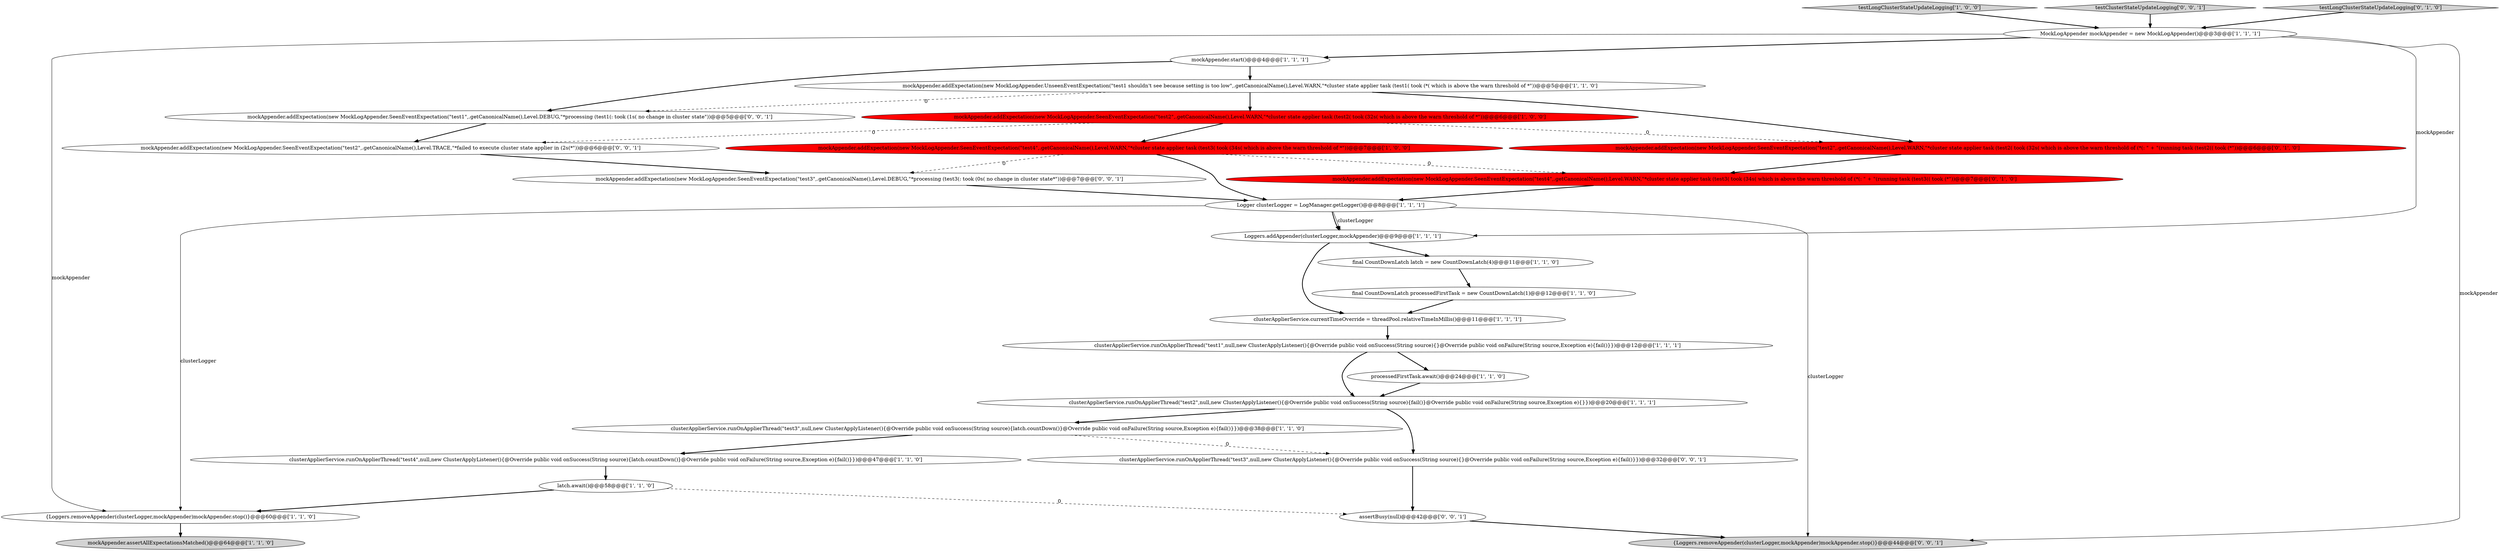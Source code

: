 digraph {
4 [style = filled, label = "Logger clusterLogger = LogManager.getLogger()@@@8@@@['1', '1', '1']", fillcolor = white, shape = ellipse image = "AAA0AAABBB1BBB"];
14 [style = filled, label = "clusterApplierService.runOnApplierThread(\"test3\",null,new ClusterApplyListener(){@Override public void onSuccess(String source){latch.countDown()}@Override public void onFailure(String source,Exception e){fail()}})@@@38@@@['1', '1', '0']", fillcolor = white, shape = ellipse image = "AAA0AAABBB1BBB"];
21 [style = filled, label = "mockAppender.addExpectation(new MockLogAppender.SeenEventExpectation(\"test4\",.getCanonicalName(),Level.WARN,\"*cluster state applier task (test3( took (34s( which is above the warn threshold of (*(: \" + \"(running task (test3(( took (*\"))@@@7@@@['0', '1', '0']", fillcolor = red, shape = ellipse image = "AAA1AAABBB2BBB"];
5 [style = filled, label = "mockAppender.addExpectation(new MockLogAppender.UnseenEventExpectation(\"test1 shouldn't see because setting is too low\",.getCanonicalName(),Level.WARN,\"*cluster state applier task (test1( took (*( which is above the warn threshold of *\"))@@@5@@@['1', '1', '0']", fillcolor = white, shape = ellipse image = "AAA0AAABBB1BBB"];
27 [style = filled, label = "mockAppender.addExpectation(new MockLogAppender.SeenEventExpectation(\"test1\",.getCanonicalName(),Level.DEBUG,\"*processing (test1(: took (1s( no change in cluster state\"))@@@5@@@['0', '0', '1']", fillcolor = white, shape = ellipse image = "AAA0AAABBB3BBB"];
23 [style = filled, label = "clusterApplierService.runOnApplierThread(\"test3\",null,new ClusterApplyListener(){@Override public void onSuccess(String source){}@Override public void onFailure(String source,Exception e){fail()}})@@@32@@@['0', '0', '1']", fillcolor = white, shape = ellipse image = "AAA0AAABBB3BBB"];
28 [style = filled, label = "mockAppender.addExpectation(new MockLogAppender.SeenEventExpectation(\"test2\",.getCanonicalName(),Level.TRACE,\"*failed to execute cluster state applier in (2s(*\"))@@@6@@@['0', '0', '1']", fillcolor = white, shape = ellipse image = "AAA0AAABBB3BBB"];
24 [style = filled, label = "mockAppender.addExpectation(new MockLogAppender.SeenEventExpectation(\"test3\",.getCanonicalName(),Level.DEBUG,\"*processing (test3(: took (0s( no change in cluster state*\"))@@@7@@@['0', '0', '1']", fillcolor = white, shape = ellipse image = "AAA0AAABBB3BBB"];
16 [style = filled, label = "final CountDownLatch processedFirstTask = new CountDownLatch(1)@@@12@@@['1', '1', '0']", fillcolor = white, shape = ellipse image = "AAA0AAABBB1BBB"];
18 [style = filled, label = "latch.await()@@@58@@@['1', '1', '0']", fillcolor = white, shape = ellipse image = "AAA0AAABBB1BBB"];
8 [style = filled, label = "clusterApplierService.currentTimeOverride = threadPool.relativeTimeInMillis()@@@11@@@['1', '1', '1']", fillcolor = white, shape = ellipse image = "AAA0AAABBB1BBB"];
12 [style = filled, label = "clusterApplierService.runOnApplierThread(\"test2\",null,new ClusterApplyListener(){@Override public void onSuccess(String source){fail()}@Override public void onFailure(String source,Exception e){}})@@@20@@@['1', '1', '1']", fillcolor = white, shape = ellipse image = "AAA0AAABBB1BBB"];
20 [style = filled, label = "mockAppender.addExpectation(new MockLogAppender.SeenEventExpectation(\"test2\",.getCanonicalName(),Level.WARN,\"*cluster state applier task (test2( took (32s( which is above the warn threshold of (*(: \" + \"(running task (test2(( took (*\"))@@@6@@@['0', '1', '0']", fillcolor = red, shape = ellipse image = "AAA1AAABBB2BBB"];
3 [style = filled, label = "mockAppender.addExpectation(new MockLogAppender.SeenEventExpectation(\"test4\",.getCanonicalName(),Level.WARN,\"*cluster state applier task (test3( took (34s( which is above the warn threshold of *\"))@@@7@@@['1', '0', '0']", fillcolor = red, shape = ellipse image = "AAA1AAABBB1BBB"];
9 [style = filled, label = "mockAppender.assertAllExpectationsMatched()@@@64@@@['1', '1', '0']", fillcolor = lightgray, shape = ellipse image = "AAA0AAABBB1BBB"];
17 [style = filled, label = "clusterApplierService.runOnApplierThread(\"test4\",null,new ClusterApplyListener(){@Override public void onSuccess(String source){latch.countDown()}@Override public void onFailure(String source,Exception e){fail()}})@@@47@@@['1', '1', '0']", fillcolor = white, shape = ellipse image = "AAA0AAABBB1BBB"];
13 [style = filled, label = "processedFirstTask.await()@@@24@@@['1', '1', '0']", fillcolor = white, shape = ellipse image = "AAA0AAABBB1BBB"];
1 [style = filled, label = "testLongClusterStateUpdateLogging['1', '0', '0']", fillcolor = lightgray, shape = diamond image = "AAA0AAABBB1BBB"];
6 [style = filled, label = "clusterApplierService.runOnApplierThread(\"test1\",null,new ClusterApplyListener(){@Override public void onSuccess(String source){}@Override public void onFailure(String source,Exception e){fail()}})@@@12@@@['1', '1', '1']", fillcolor = white, shape = ellipse image = "AAA0AAABBB1BBB"];
0 [style = filled, label = "mockAppender.start()@@@4@@@['1', '1', '1']", fillcolor = white, shape = ellipse image = "AAA0AAABBB1BBB"];
11 [style = filled, label = "Loggers.addAppender(clusterLogger,mockAppender)@@@9@@@['1', '1', '1']", fillcolor = white, shape = ellipse image = "AAA0AAABBB1BBB"];
25 [style = filled, label = "testClusterStateUpdateLogging['0', '0', '1']", fillcolor = lightgray, shape = diamond image = "AAA0AAABBB3BBB"];
26 [style = filled, label = "{Loggers.removeAppender(clusterLogger,mockAppender)mockAppender.stop()}@@@44@@@['0', '0', '1']", fillcolor = lightgray, shape = ellipse image = "AAA0AAABBB3BBB"];
7 [style = filled, label = "{Loggers.removeAppender(clusterLogger,mockAppender)mockAppender.stop()}@@@60@@@['1', '1', '0']", fillcolor = white, shape = ellipse image = "AAA0AAABBB1BBB"];
15 [style = filled, label = "MockLogAppender mockAppender = new MockLogAppender()@@@3@@@['1', '1', '1']", fillcolor = white, shape = ellipse image = "AAA0AAABBB1BBB"];
19 [style = filled, label = "testLongClusterStateUpdateLogging['0', '1', '0']", fillcolor = lightgray, shape = diamond image = "AAA0AAABBB2BBB"];
2 [style = filled, label = "mockAppender.addExpectation(new MockLogAppender.SeenEventExpectation(\"test2\",.getCanonicalName(),Level.WARN,\"*cluster state applier task (test2( took (32s( which is above the warn threshold of *\"))@@@6@@@['1', '0', '0']", fillcolor = red, shape = ellipse image = "AAA1AAABBB1BBB"];
22 [style = filled, label = "assertBusy(null)@@@42@@@['0', '0', '1']", fillcolor = white, shape = ellipse image = "AAA0AAABBB3BBB"];
10 [style = filled, label = "final CountDownLatch latch = new CountDownLatch(4)@@@11@@@['1', '1', '0']", fillcolor = white, shape = ellipse image = "AAA0AAABBB1BBB"];
22->26 [style = bold, label=""];
2->20 [style = dashed, label="0"];
16->8 [style = bold, label=""];
5->20 [style = bold, label=""];
3->21 [style = dashed, label="0"];
18->22 [style = dashed, label="0"];
0->27 [style = bold, label=""];
1->15 [style = bold, label=""];
2->3 [style = bold, label=""];
27->28 [style = bold, label=""];
3->24 [style = dashed, label="0"];
15->26 [style = solid, label="mockAppender"];
14->17 [style = bold, label=""];
8->6 [style = bold, label=""];
4->7 [style = solid, label="clusterLogger"];
3->4 [style = bold, label=""];
15->11 [style = solid, label="mockAppender"];
20->21 [style = bold, label=""];
7->9 [style = bold, label=""];
5->2 [style = bold, label=""];
5->27 [style = dashed, label="0"];
24->4 [style = bold, label=""];
14->23 [style = dashed, label="0"];
13->12 [style = bold, label=""];
23->22 [style = bold, label=""];
15->7 [style = solid, label="mockAppender"];
10->16 [style = bold, label=""];
11->10 [style = bold, label=""];
4->11 [style = solid, label="clusterLogger"];
15->0 [style = bold, label=""];
6->13 [style = bold, label=""];
2->28 [style = dashed, label="0"];
12->14 [style = bold, label=""];
25->15 [style = bold, label=""];
28->24 [style = bold, label=""];
11->8 [style = bold, label=""];
4->26 [style = solid, label="clusterLogger"];
12->23 [style = bold, label=""];
19->15 [style = bold, label=""];
18->7 [style = bold, label=""];
4->11 [style = bold, label=""];
17->18 [style = bold, label=""];
0->5 [style = bold, label=""];
21->4 [style = bold, label=""];
6->12 [style = bold, label=""];
}
